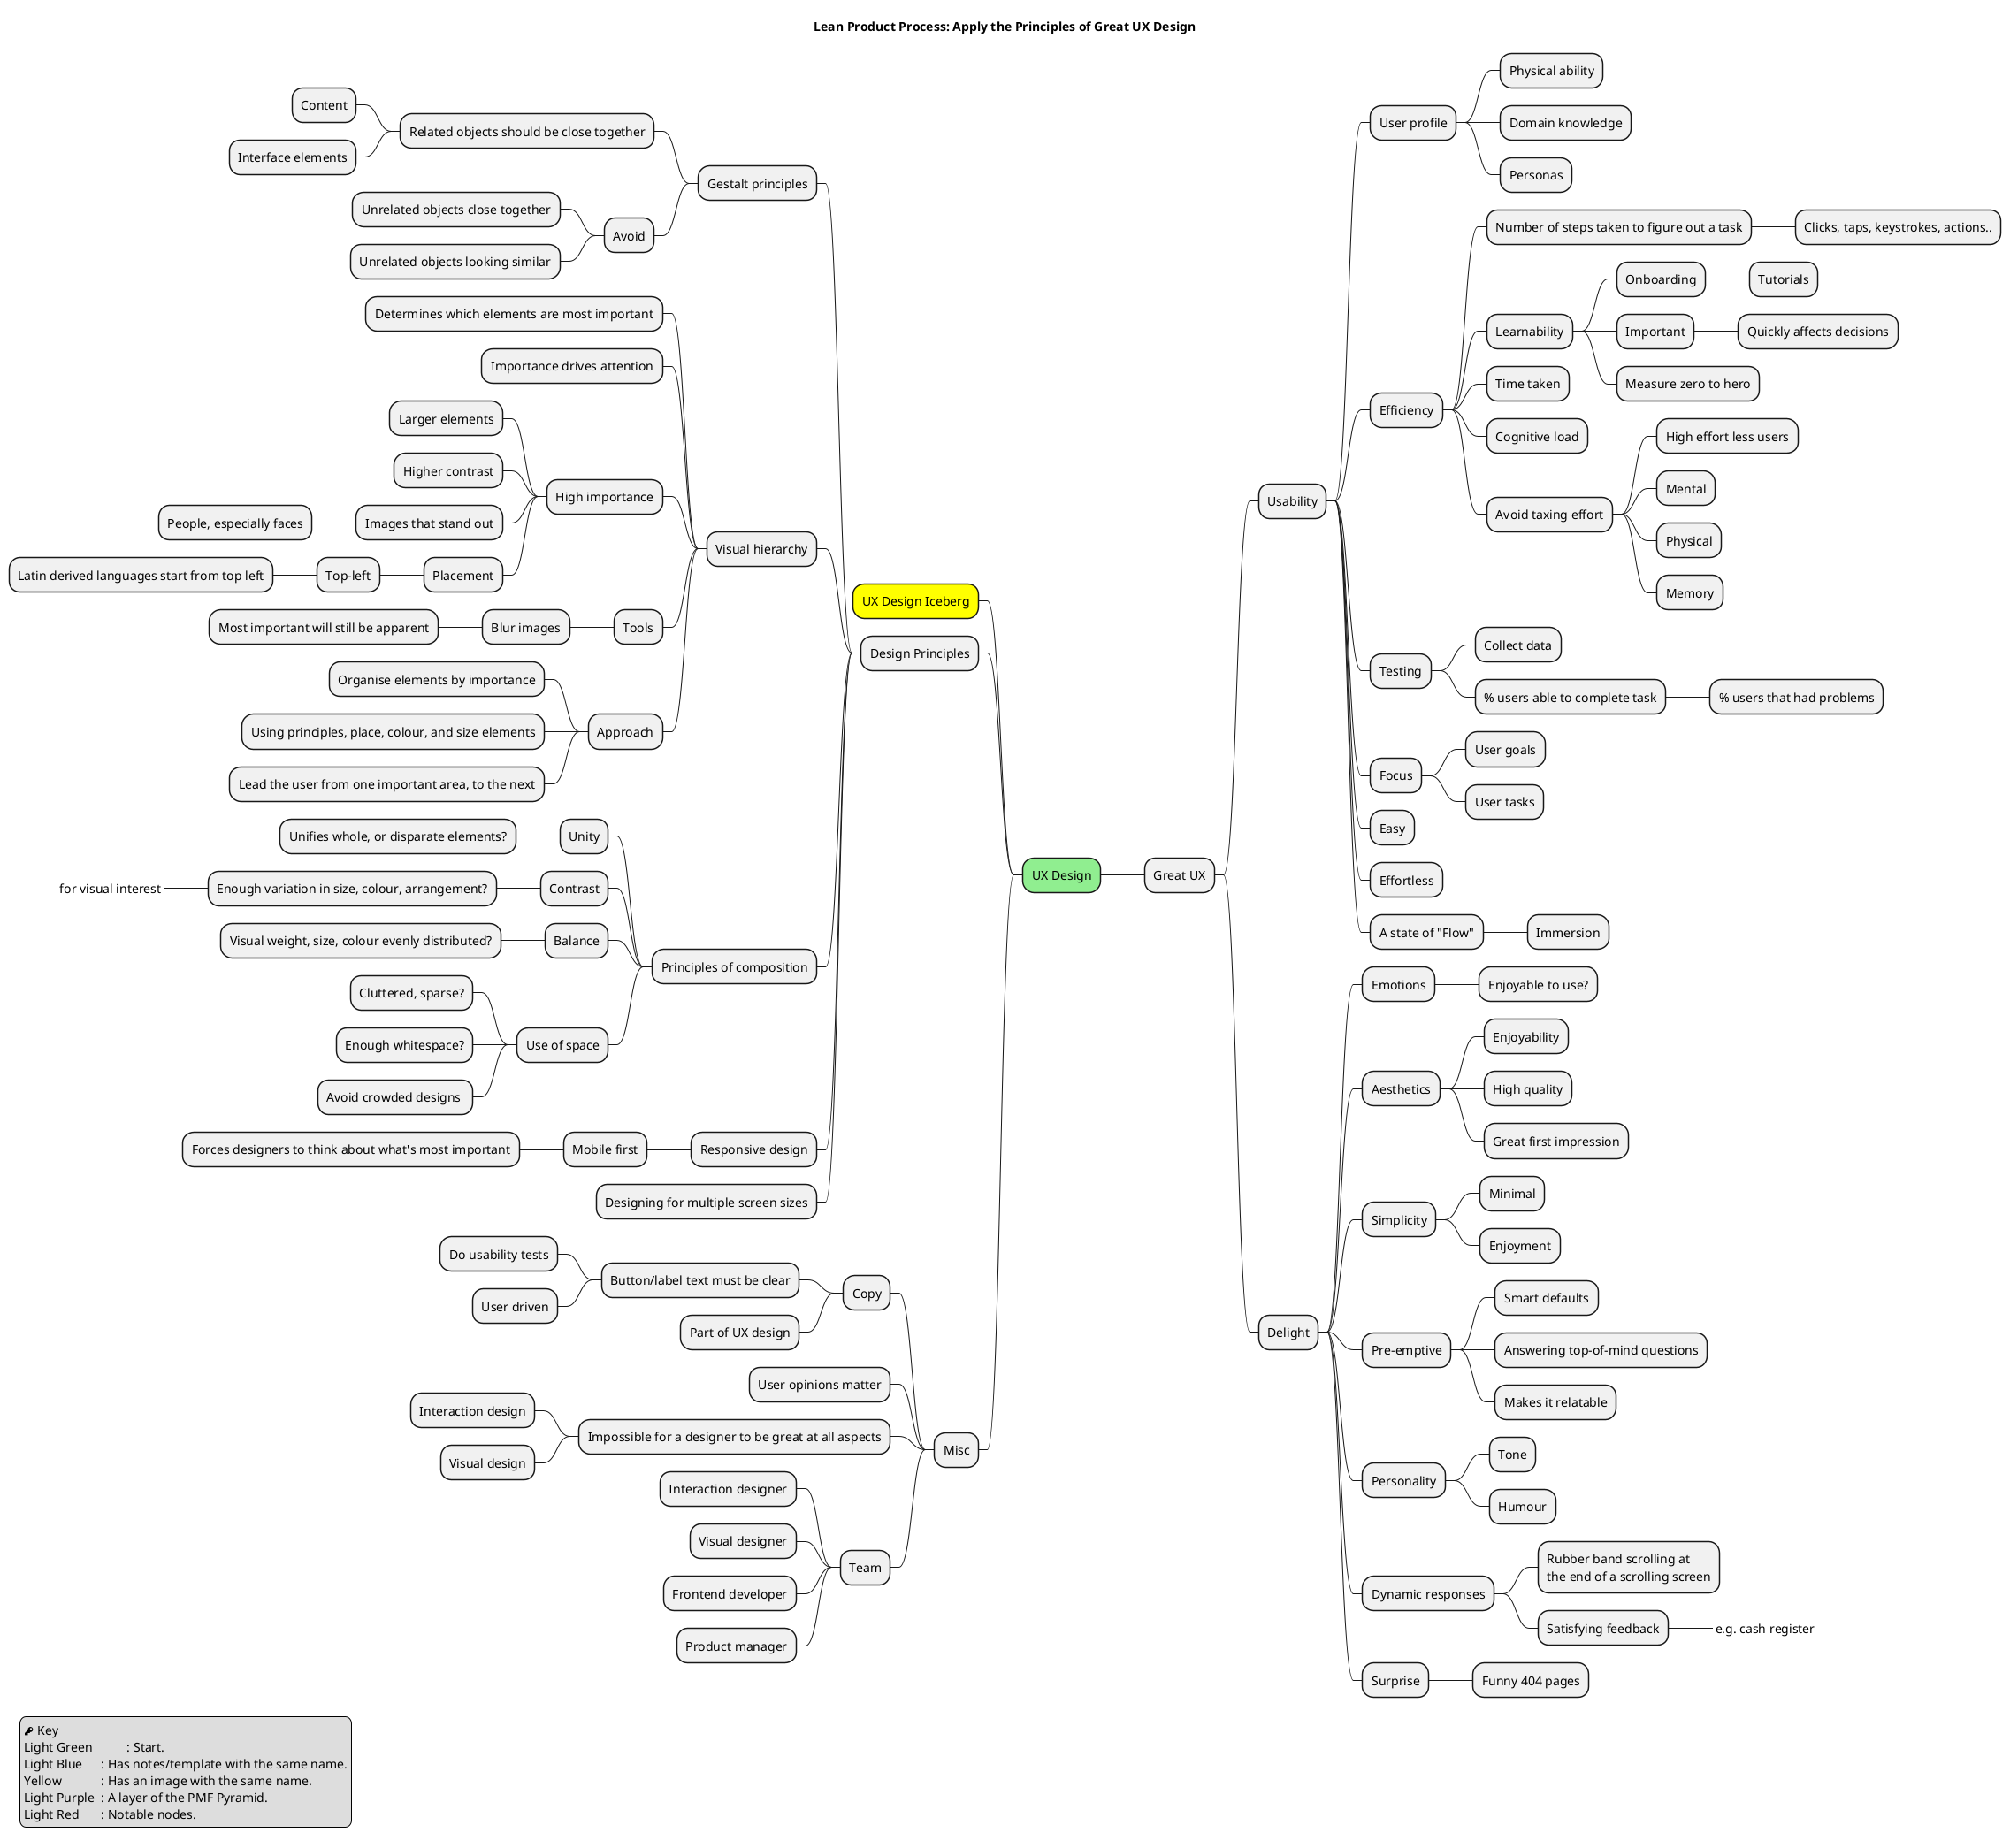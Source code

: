 @startmindmap

legend left
  <&key> Key
  Light Green   \t: Start.
  Light Blue    \t: Has notes/template with the same name.
  Yellow        \t: Has an image with the same name.
  Light Purple  \t: A layer of the PMF Pyramid.
  Light Red     \t: Notable nodes.
endlegend

title Lean Product Process: Apply the Principles of Great UX Design

*[#lightgreen] UX Design
** Great UX
*** Usability
**** User profile
***** Physical ability
***** Domain knowledge
***** Personas
**** Efficiency
***** Number of steps taken to figure out a task
****** Clicks, taps, keystrokes, actions..
***** Learnability
****** Onboarding
******* Tutorials
****** Important
******* Quickly affects decisions
****** Measure zero to hero
***** Time taken
***** Cognitive load
***** Avoid taxing effort
****** High effort less users
****** Mental
****** Physical
****** Memory
**** Testing
***** Collect data
***** % users able to complete task
****** % users that had problems
**** Focus
***** User goals
***** User tasks
**** Easy
**** Effortless
**** A state of "Flow"
***** Immersion

*** Delight
**** Emotions
***** Enjoyable to use?
**** Aesthetics
***** Enjoyability
***** High quality
***** Great first impression
**** Simplicity
***** Minimal
***** Enjoyment
**** Pre-emptive
***** Smart defaults
***** Answering top-of-mind questions
***** Makes it relatable
**** Personality
***** Tone
***** Humour
**** Dynamic responses
*****:Rubber band scrolling at
the end of a scrolling screen;
***** Satisfying feedback
******_ e.g. cash register
**** Surprise
***** Funny 404 pages

left side

**[#yellow] UX Design Iceberg

' === DESIGN PRINCIPLES === '
** Design Principles
*** Gestalt principles
**** Related objects should be close together
***** Content
***** Interface elements
**** Avoid
***** Unrelated objects close together
***** Unrelated objects looking similar
*** Visual hierarchy
**** Determines which elements are most important
**** Importance drives attention
**** High importance
***** Larger elements
***** Higher contrast
***** Images that stand out
****** People, especially faces
***** Placement
****** Top-left
******* Latin derived languages start from top left
**** Tools
***** Blur images
****** Most important will still be apparent
**** Approach
***** Organise elements by importance
***** Using principles, place, colour, and size elements
***** Lead the user from one important area, to the next
*** Principles of composition
**** Unity
***** Unifies whole, or disparate elements?
**** Contrast
***** Enough variation in size, colour, arrangement?
******_ for visual interest
**** Balance
***** Visual weight, size, colour evenly distributed?
**** Use of space
***** Cluttered, sparse?
***** Enough whitespace?
***** Avoid crowded designs 
*** Responsive design
**** Mobile first
***** Forces designers to think about what's most important
*** Designing for multiple screen sizes

' === MISC === '
** Misc
*** Copy
**** Button/label text must be clear
***** Do usability tests
***** User driven
**** Part of UX design
*** User opinions matter
*** Impossible for a designer to be great at all aspects
**** Interaction design
**** Visual design
*** Team
**** Interaction designer
**** Visual designer
**** Frontend developer
**** Product manager

@endmindmap
